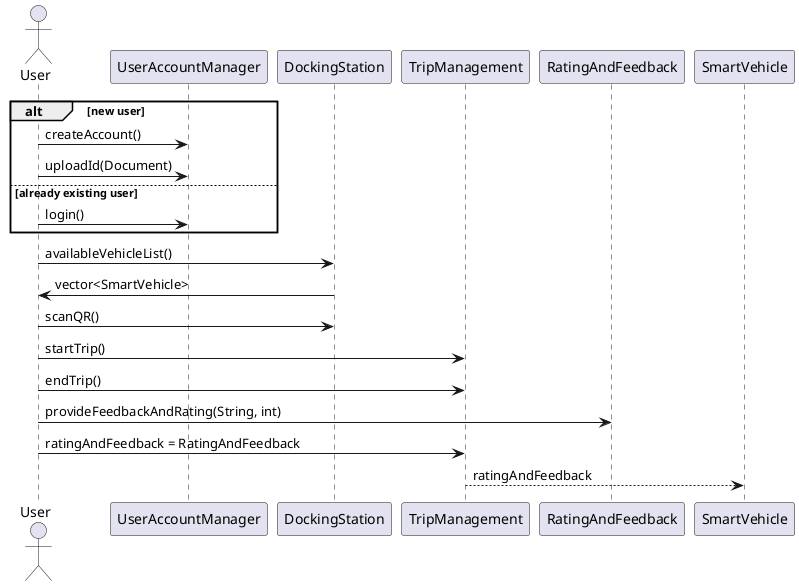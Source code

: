 @startuml

actor User

alt new user
  User -> UserAccountManager: createAccount()
  User -> UserAccountManager: uploadId(Document)
else already existing user
 User -> UserAccountManager: login() 
end

User -> DockingStation: availableVehicleList()
DockingStation -> User: vector<SmartVehicle>

User -> DockingStation: scanQR()
User -> TripManagement: startTrip()
User -> TripManagement: endTrip()

User -> RatingAndFeedback: provideFeedbackAndRating(String, int)
User -> TripManagement: ratingAndFeedback = RatingAndFeedback

TripManagement --> SmartVehicle: ratingAndFeedback

@enduml
